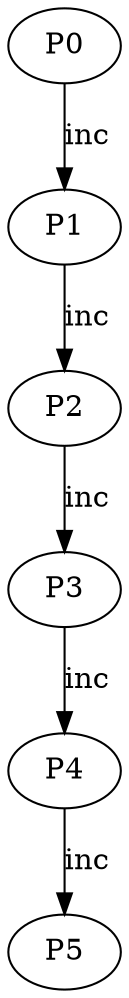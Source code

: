 digraph {
P0;
P1;
P2;
P3;
P4;
P5;
P0 -> P1 [label="inc"];
P1 -> P2 [label="inc"];
P2 -> P3 [label="inc"];
P3 -> P4 [label="inc"];
P4 -> P5 [label="inc"];
}
